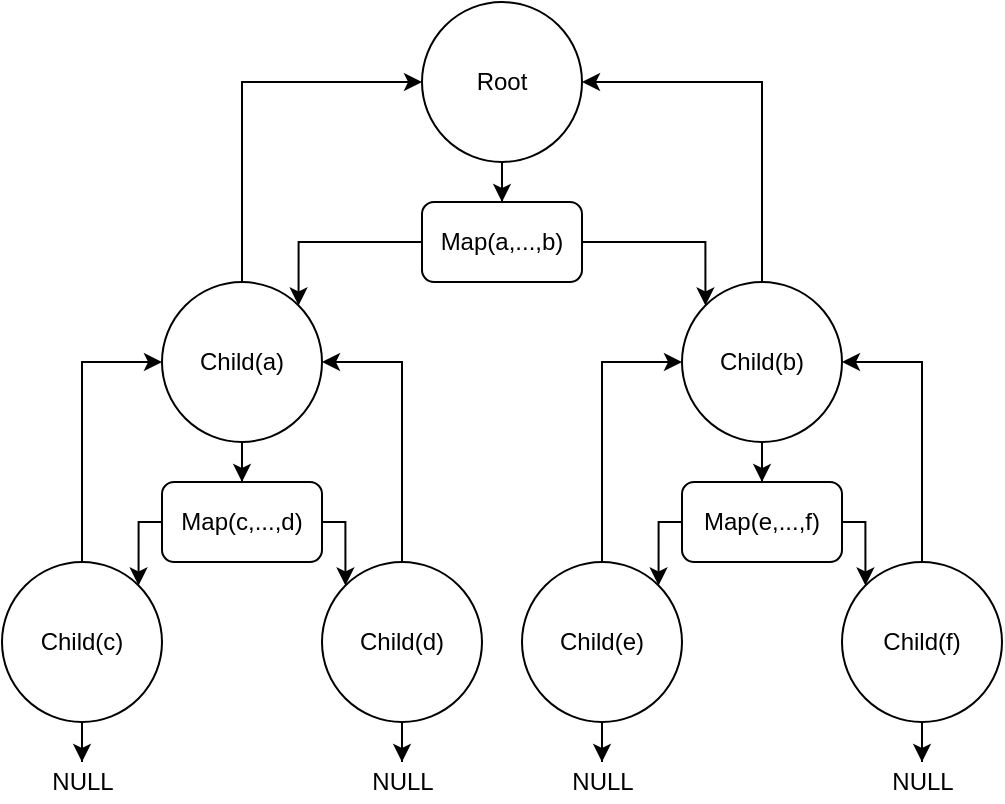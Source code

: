 <mxfile version="13.2.4" type="device"><diagram name="Page-1" id="10a91c8b-09ff-31b1-d368-03940ed4cc9e"><mxGraphModel dx="992" dy="731" grid="1" gridSize="10" guides="1" tooltips="1" connect="1" arrows="1" fold="1" page="1" pageScale="1" pageWidth="1100" pageHeight="850" background="#ffffff" math="0" shadow="0"><root><mxCell id="0"/><mxCell id="1" parent="0"/><mxCell id="3fM2MBfTdBszPzfFptCs-3" value="" style="edgeStyle=orthogonalEdgeStyle;rounded=0;orthogonalLoop=1;jettySize=auto;html=1;" parent="1" source="3fM2MBfTdBszPzfFptCs-1" target="3fM2MBfTdBszPzfFptCs-2" edge="1"><mxGeometry relative="1" as="geometry"/></mxCell><mxCell id="3fM2MBfTdBszPzfFptCs-1" value="Root" style="ellipse;whiteSpace=wrap;html=1;aspect=fixed;" parent="1" vertex="1"><mxGeometry x="440" y="120" width="80" height="80" as="geometry"/></mxCell><mxCell id="Pt4A4BRDxwOoNChuNRi3-8" style="edgeStyle=orthogonalEdgeStyle;rounded=0;orthogonalLoop=1;jettySize=auto;html=1;exitX=0;exitY=0.5;exitDx=0;exitDy=0;entryX=1;entryY=0;entryDx=0;entryDy=0;" parent="1" source="3fM2MBfTdBszPzfFptCs-2" target="3fM2MBfTdBszPzfFptCs-4" edge="1"><mxGeometry relative="1" as="geometry"><Array as="points"><mxPoint x="378" y="240"/></Array></mxGeometry></mxCell><mxCell id="Pt4A4BRDxwOoNChuNRi3-9" style="edgeStyle=orthogonalEdgeStyle;rounded=0;orthogonalLoop=1;jettySize=auto;html=1;exitX=1;exitY=0.5;exitDx=0;exitDy=0;entryX=0;entryY=0;entryDx=0;entryDy=0;" parent="1" source="3fM2MBfTdBszPzfFptCs-2" target="3fM2MBfTdBszPzfFptCs-5" edge="1"><mxGeometry relative="1" as="geometry"><Array as="points"><mxPoint x="582" y="240"/></Array></mxGeometry></mxCell><mxCell id="3fM2MBfTdBszPzfFptCs-2" value="Map(a,...,b)" style="rounded=1;whiteSpace=wrap;html=1;" parent="1" vertex="1"><mxGeometry x="440" y="220" width="80" height="40" as="geometry"/></mxCell><mxCell id="3fM2MBfTdBszPzfFptCs-8" style="edgeStyle=orthogonalEdgeStyle;rounded=0;orthogonalLoop=1;jettySize=auto;html=1;exitX=0.5;exitY=0;exitDx=0;exitDy=0;entryX=0;entryY=0.5;entryDx=0;entryDy=0;" parent="1" source="3fM2MBfTdBszPzfFptCs-4" target="3fM2MBfTdBszPzfFptCs-1" edge="1"><mxGeometry relative="1" as="geometry"/></mxCell><mxCell id="3fM2MBfTdBszPzfFptCs-10" value="" style="edgeStyle=orthogonalEdgeStyle;rounded=0;orthogonalLoop=1;jettySize=auto;html=1;" parent="1" source="3fM2MBfTdBszPzfFptCs-4" target="3fM2MBfTdBszPzfFptCs-9" edge="1"><mxGeometry relative="1" as="geometry"/></mxCell><mxCell id="3fM2MBfTdBszPzfFptCs-4" value="Child(a)" style="ellipse;whiteSpace=wrap;html=1;aspect=fixed;" parent="1" vertex="1"><mxGeometry x="310" y="260" width="80" height="80" as="geometry"/></mxCell><mxCell id="3fM2MBfTdBszPzfFptCs-7" style="edgeStyle=orthogonalEdgeStyle;rounded=0;orthogonalLoop=1;jettySize=auto;html=1;exitX=0.5;exitY=0;exitDx=0;exitDy=0;entryX=1;entryY=0.5;entryDx=0;entryDy=0;" parent="1" source="3fM2MBfTdBszPzfFptCs-5" target="3fM2MBfTdBszPzfFptCs-1" edge="1"><mxGeometry relative="1" as="geometry"/></mxCell><mxCell id="3fM2MBfTdBszPzfFptCs-12" value="" style="edgeStyle=orthogonalEdgeStyle;rounded=0;orthogonalLoop=1;jettySize=auto;html=1;" parent="1" source="3fM2MBfTdBszPzfFptCs-5" target="3fM2MBfTdBszPzfFptCs-11" edge="1"><mxGeometry relative="1" as="geometry"/></mxCell><mxCell id="3fM2MBfTdBszPzfFptCs-5" value="Child(b)" style="ellipse;whiteSpace=wrap;html=1;aspect=fixed;" parent="1" vertex="1"><mxGeometry x="570" y="260" width="80" height="80" as="geometry"/></mxCell><mxCell id="Pt4A4BRDxwOoNChuNRi3-1" style="edgeStyle=orthogonalEdgeStyle;rounded=0;orthogonalLoop=1;jettySize=auto;html=1;exitX=0;exitY=0.5;exitDx=0;exitDy=0;entryX=1;entryY=0;entryDx=0;entryDy=0;" parent="1" source="3fM2MBfTdBszPzfFptCs-9" target="3fM2MBfTdBszPzfFptCs-13" edge="1"><mxGeometry relative="1" as="geometry"/></mxCell><mxCell id="Pt4A4BRDxwOoNChuNRi3-2" style="edgeStyle=orthogonalEdgeStyle;rounded=0;orthogonalLoop=1;jettySize=auto;html=1;exitX=1;exitY=0.5;exitDx=0;exitDy=0;entryX=0;entryY=0;entryDx=0;entryDy=0;" parent="1" source="3fM2MBfTdBszPzfFptCs-9" target="3fM2MBfTdBszPzfFptCs-17" edge="1"><mxGeometry relative="1" as="geometry"/></mxCell><mxCell id="3fM2MBfTdBszPzfFptCs-9" value="Map(c,...,d)" style="rounded=1;whiteSpace=wrap;html=1;" parent="1" vertex="1"><mxGeometry x="310" y="360" width="80" height="40" as="geometry"/></mxCell><mxCell id="Pt4A4BRDxwOoNChuNRi3-3" style="edgeStyle=orthogonalEdgeStyle;rounded=0;orthogonalLoop=1;jettySize=auto;html=1;exitX=0;exitY=0.5;exitDx=0;exitDy=0;entryX=1;entryY=0;entryDx=0;entryDy=0;" parent="1" source="3fM2MBfTdBszPzfFptCs-11" target="3fM2MBfTdBszPzfFptCs-19" edge="1"><mxGeometry relative="1" as="geometry"/></mxCell><mxCell id="Pt4A4BRDxwOoNChuNRi3-4" style="edgeStyle=orthogonalEdgeStyle;rounded=0;orthogonalLoop=1;jettySize=auto;html=1;exitX=1;exitY=0.5;exitDx=0;exitDy=0;entryX=0;entryY=0;entryDx=0;entryDy=0;" parent="1" source="3fM2MBfTdBszPzfFptCs-11" target="3fM2MBfTdBszPzfFptCs-15" edge="1"><mxGeometry relative="1" as="geometry"/></mxCell><mxCell id="3fM2MBfTdBszPzfFptCs-11" value="Map(e,...,f)" style="rounded=1;whiteSpace=wrap;html=1;" parent="1" vertex="1"><mxGeometry x="570" y="360" width="80" height="40" as="geometry"/></mxCell><mxCell id="3fM2MBfTdBszPzfFptCs-14" style="edgeStyle=orthogonalEdgeStyle;rounded=0;orthogonalLoop=1;jettySize=auto;html=1;exitX=0.5;exitY=0;exitDx=0;exitDy=0;entryX=0;entryY=0.5;entryDx=0;entryDy=0;" parent="1" source="3fM2MBfTdBszPzfFptCs-13" target="3fM2MBfTdBszPzfFptCs-4" edge="1"><mxGeometry relative="1" as="geometry"/></mxCell><mxCell id="3fM2MBfTdBszPzfFptCs-24" style="edgeStyle=orthogonalEdgeStyle;rounded=0;orthogonalLoop=1;jettySize=auto;html=1;exitX=0.5;exitY=1;exitDx=0;exitDy=0;" parent="1" source="3fM2MBfTdBszPzfFptCs-13" target="3fM2MBfTdBszPzfFptCs-21" edge="1"><mxGeometry relative="1" as="geometry"/></mxCell><mxCell id="3fM2MBfTdBszPzfFptCs-13" value="Child(c)" style="ellipse;whiteSpace=wrap;html=1;aspect=fixed;" parent="1" vertex="1"><mxGeometry x="230" y="400" width="80" height="80" as="geometry"/></mxCell><mxCell id="3fM2MBfTdBszPzfFptCs-16" style="edgeStyle=orthogonalEdgeStyle;rounded=0;orthogonalLoop=1;jettySize=auto;html=1;exitX=0.5;exitY=0;exitDx=0;exitDy=0;entryX=1;entryY=0.5;entryDx=0;entryDy=0;" parent="1" source="3fM2MBfTdBszPzfFptCs-15" target="3fM2MBfTdBszPzfFptCs-5" edge="1"><mxGeometry relative="1" as="geometry"/></mxCell><mxCell id="3fM2MBfTdBszPzfFptCs-30" style="edgeStyle=orthogonalEdgeStyle;rounded=0;orthogonalLoop=1;jettySize=auto;html=1;exitX=0.5;exitY=1;exitDx=0;exitDy=0;" parent="1" source="3fM2MBfTdBszPzfFptCs-15" target="3fM2MBfTdBszPzfFptCs-27" edge="1"><mxGeometry relative="1" as="geometry"/></mxCell><mxCell id="3fM2MBfTdBszPzfFptCs-15" value="Child(f)" style="ellipse;whiteSpace=wrap;html=1;aspect=fixed;" parent="1" vertex="1"><mxGeometry x="650" y="400" width="80" height="80" as="geometry"/></mxCell><mxCell id="3fM2MBfTdBszPzfFptCs-18" style="edgeStyle=orthogonalEdgeStyle;rounded=0;orthogonalLoop=1;jettySize=auto;html=1;exitX=0.5;exitY=0;exitDx=0;exitDy=0;entryX=1;entryY=0.5;entryDx=0;entryDy=0;" parent="1" source="3fM2MBfTdBszPzfFptCs-17" target="3fM2MBfTdBszPzfFptCs-4" edge="1"><mxGeometry relative="1" as="geometry"/></mxCell><mxCell id="3fM2MBfTdBszPzfFptCs-28" style="edgeStyle=orthogonalEdgeStyle;rounded=0;orthogonalLoop=1;jettySize=auto;html=1;exitX=0.5;exitY=1;exitDx=0;exitDy=0;" parent="1" source="3fM2MBfTdBszPzfFptCs-17" target="3fM2MBfTdBszPzfFptCs-25" edge="1"><mxGeometry relative="1" as="geometry"/></mxCell><mxCell id="3fM2MBfTdBszPzfFptCs-17" value="Child(d)" style="ellipse;whiteSpace=wrap;html=1;aspect=fixed;" parent="1" vertex="1"><mxGeometry x="390" y="400" width="80" height="80" as="geometry"/></mxCell><mxCell id="3fM2MBfTdBszPzfFptCs-20" style="edgeStyle=orthogonalEdgeStyle;rounded=0;orthogonalLoop=1;jettySize=auto;html=1;exitX=0.5;exitY=0;exitDx=0;exitDy=0;entryX=0;entryY=0.5;entryDx=0;entryDy=0;" parent="1" source="3fM2MBfTdBszPzfFptCs-19" target="3fM2MBfTdBszPzfFptCs-5" edge="1"><mxGeometry relative="1" as="geometry"/></mxCell><mxCell id="Pt4A4BRDxwOoNChuNRi3-7" style="edgeStyle=orthogonalEdgeStyle;rounded=0;orthogonalLoop=1;jettySize=auto;html=1;exitX=0.5;exitY=1;exitDx=0;exitDy=0;" parent="1" source="3fM2MBfTdBszPzfFptCs-19" target="3fM2MBfTdBszPzfFptCs-26" edge="1"><mxGeometry relative="1" as="geometry"/></mxCell><mxCell id="3fM2MBfTdBszPzfFptCs-19" value="Child(e)" style="ellipse;whiteSpace=wrap;html=1;aspect=fixed;" parent="1" vertex="1"><mxGeometry x="490" y="400" width="80" height="80" as="geometry"/></mxCell><mxCell id="3fM2MBfTdBszPzfFptCs-21" value="NULL" style="text;html=1;align=center;verticalAlign=middle;resizable=0;points=[];autosize=1;" parent="1" vertex="1"><mxGeometry x="245" y="500" width="50" height="20" as="geometry"/></mxCell><mxCell id="3fM2MBfTdBszPzfFptCs-25" value="NULL" style="text;html=1;align=center;verticalAlign=middle;resizable=0;points=[];autosize=1;" parent="1" vertex="1"><mxGeometry x="405" y="500" width="50" height="20" as="geometry"/></mxCell><mxCell id="3fM2MBfTdBszPzfFptCs-26" value="NULL" style="text;html=1;align=center;verticalAlign=middle;resizable=0;points=[];autosize=1;" parent="1" vertex="1"><mxGeometry x="505" y="500" width="50" height="20" as="geometry"/></mxCell><mxCell id="3fM2MBfTdBszPzfFptCs-27" value="NULL" style="text;html=1;align=center;verticalAlign=middle;resizable=0;points=[];autosize=1;" parent="1" vertex="1"><mxGeometry x="665" y="500" width="50" height="20" as="geometry"/></mxCell></root></mxGraphModel></diagram></mxfile>